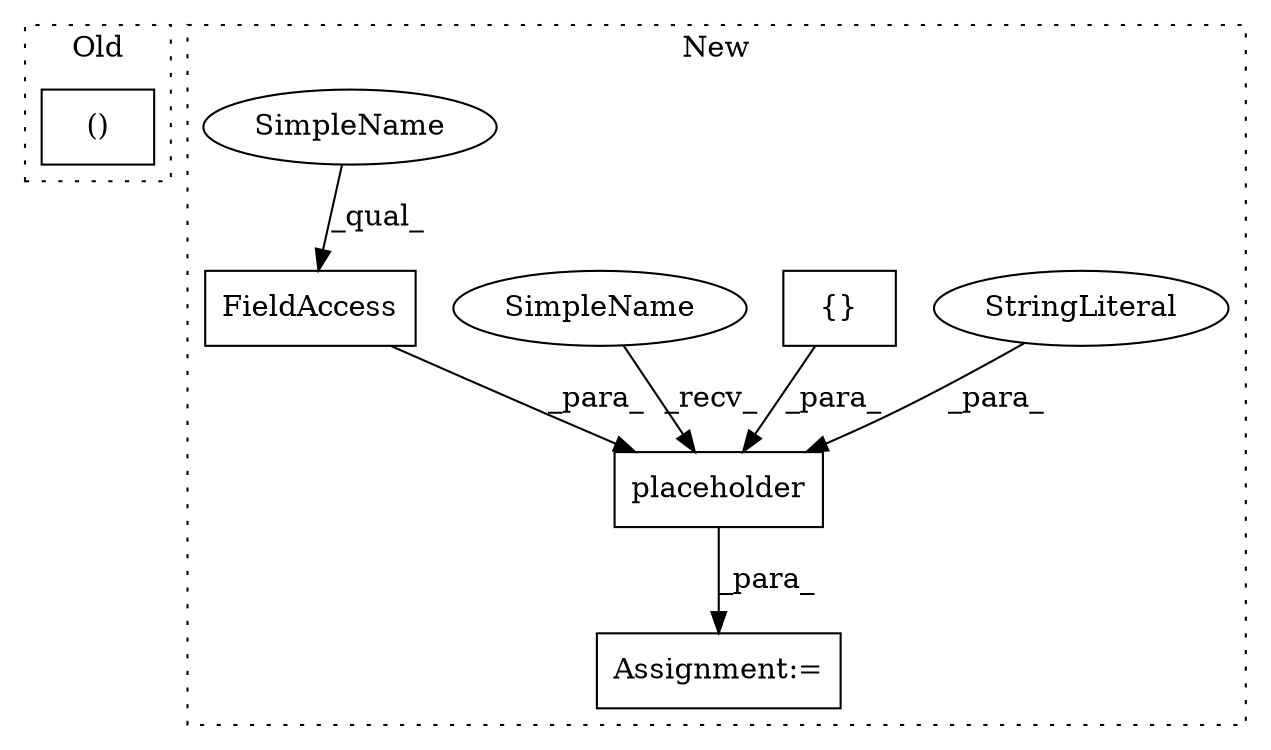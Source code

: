 digraph G {
subgraph cluster0 {
1 [label="()" a="106" s="2453" l="17" shape="box"];
label = "Old";
style="dotted";
}
subgraph cluster1 {
2 [label="placeholder" a="32" s="2043,2094" l="12,1" shape="box"];
3 [label="Assignment:=" a="7" s="2428" l="2" shape="box"];
4 [label="FieldAccess" a="22" s="2055" l="18" shape="box"];
5 [label="StringLiteral" a="45" s="2087" l="7" shape="ellipse"];
6 [label="{}" a="4" s="2083,2085" l="1,1" shape="box"];
7 [label="SimpleName" a="42" s="2032" l="10" shape="ellipse"];
8 [label="SimpleName" a="42" s="2055" l="10" shape="ellipse"];
label = "New";
style="dotted";
}
2 -> 3 [label="_para_"];
4 -> 2 [label="_para_"];
5 -> 2 [label="_para_"];
6 -> 2 [label="_para_"];
7 -> 2 [label="_recv_"];
8 -> 4 [label="_qual_"];
}
